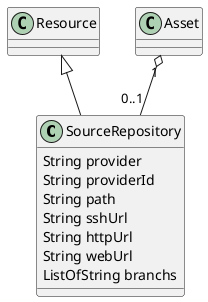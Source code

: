 @startuml

class  SourceRepository {
  String provider
  String providerId
  String path
  String sshUrl
  String httpUrl
  String webUrl
  ListOfString branchs
}
Resource <|-- SourceRepository
Asset "1" o-- "0..1"   SourceRepository
@enduml
